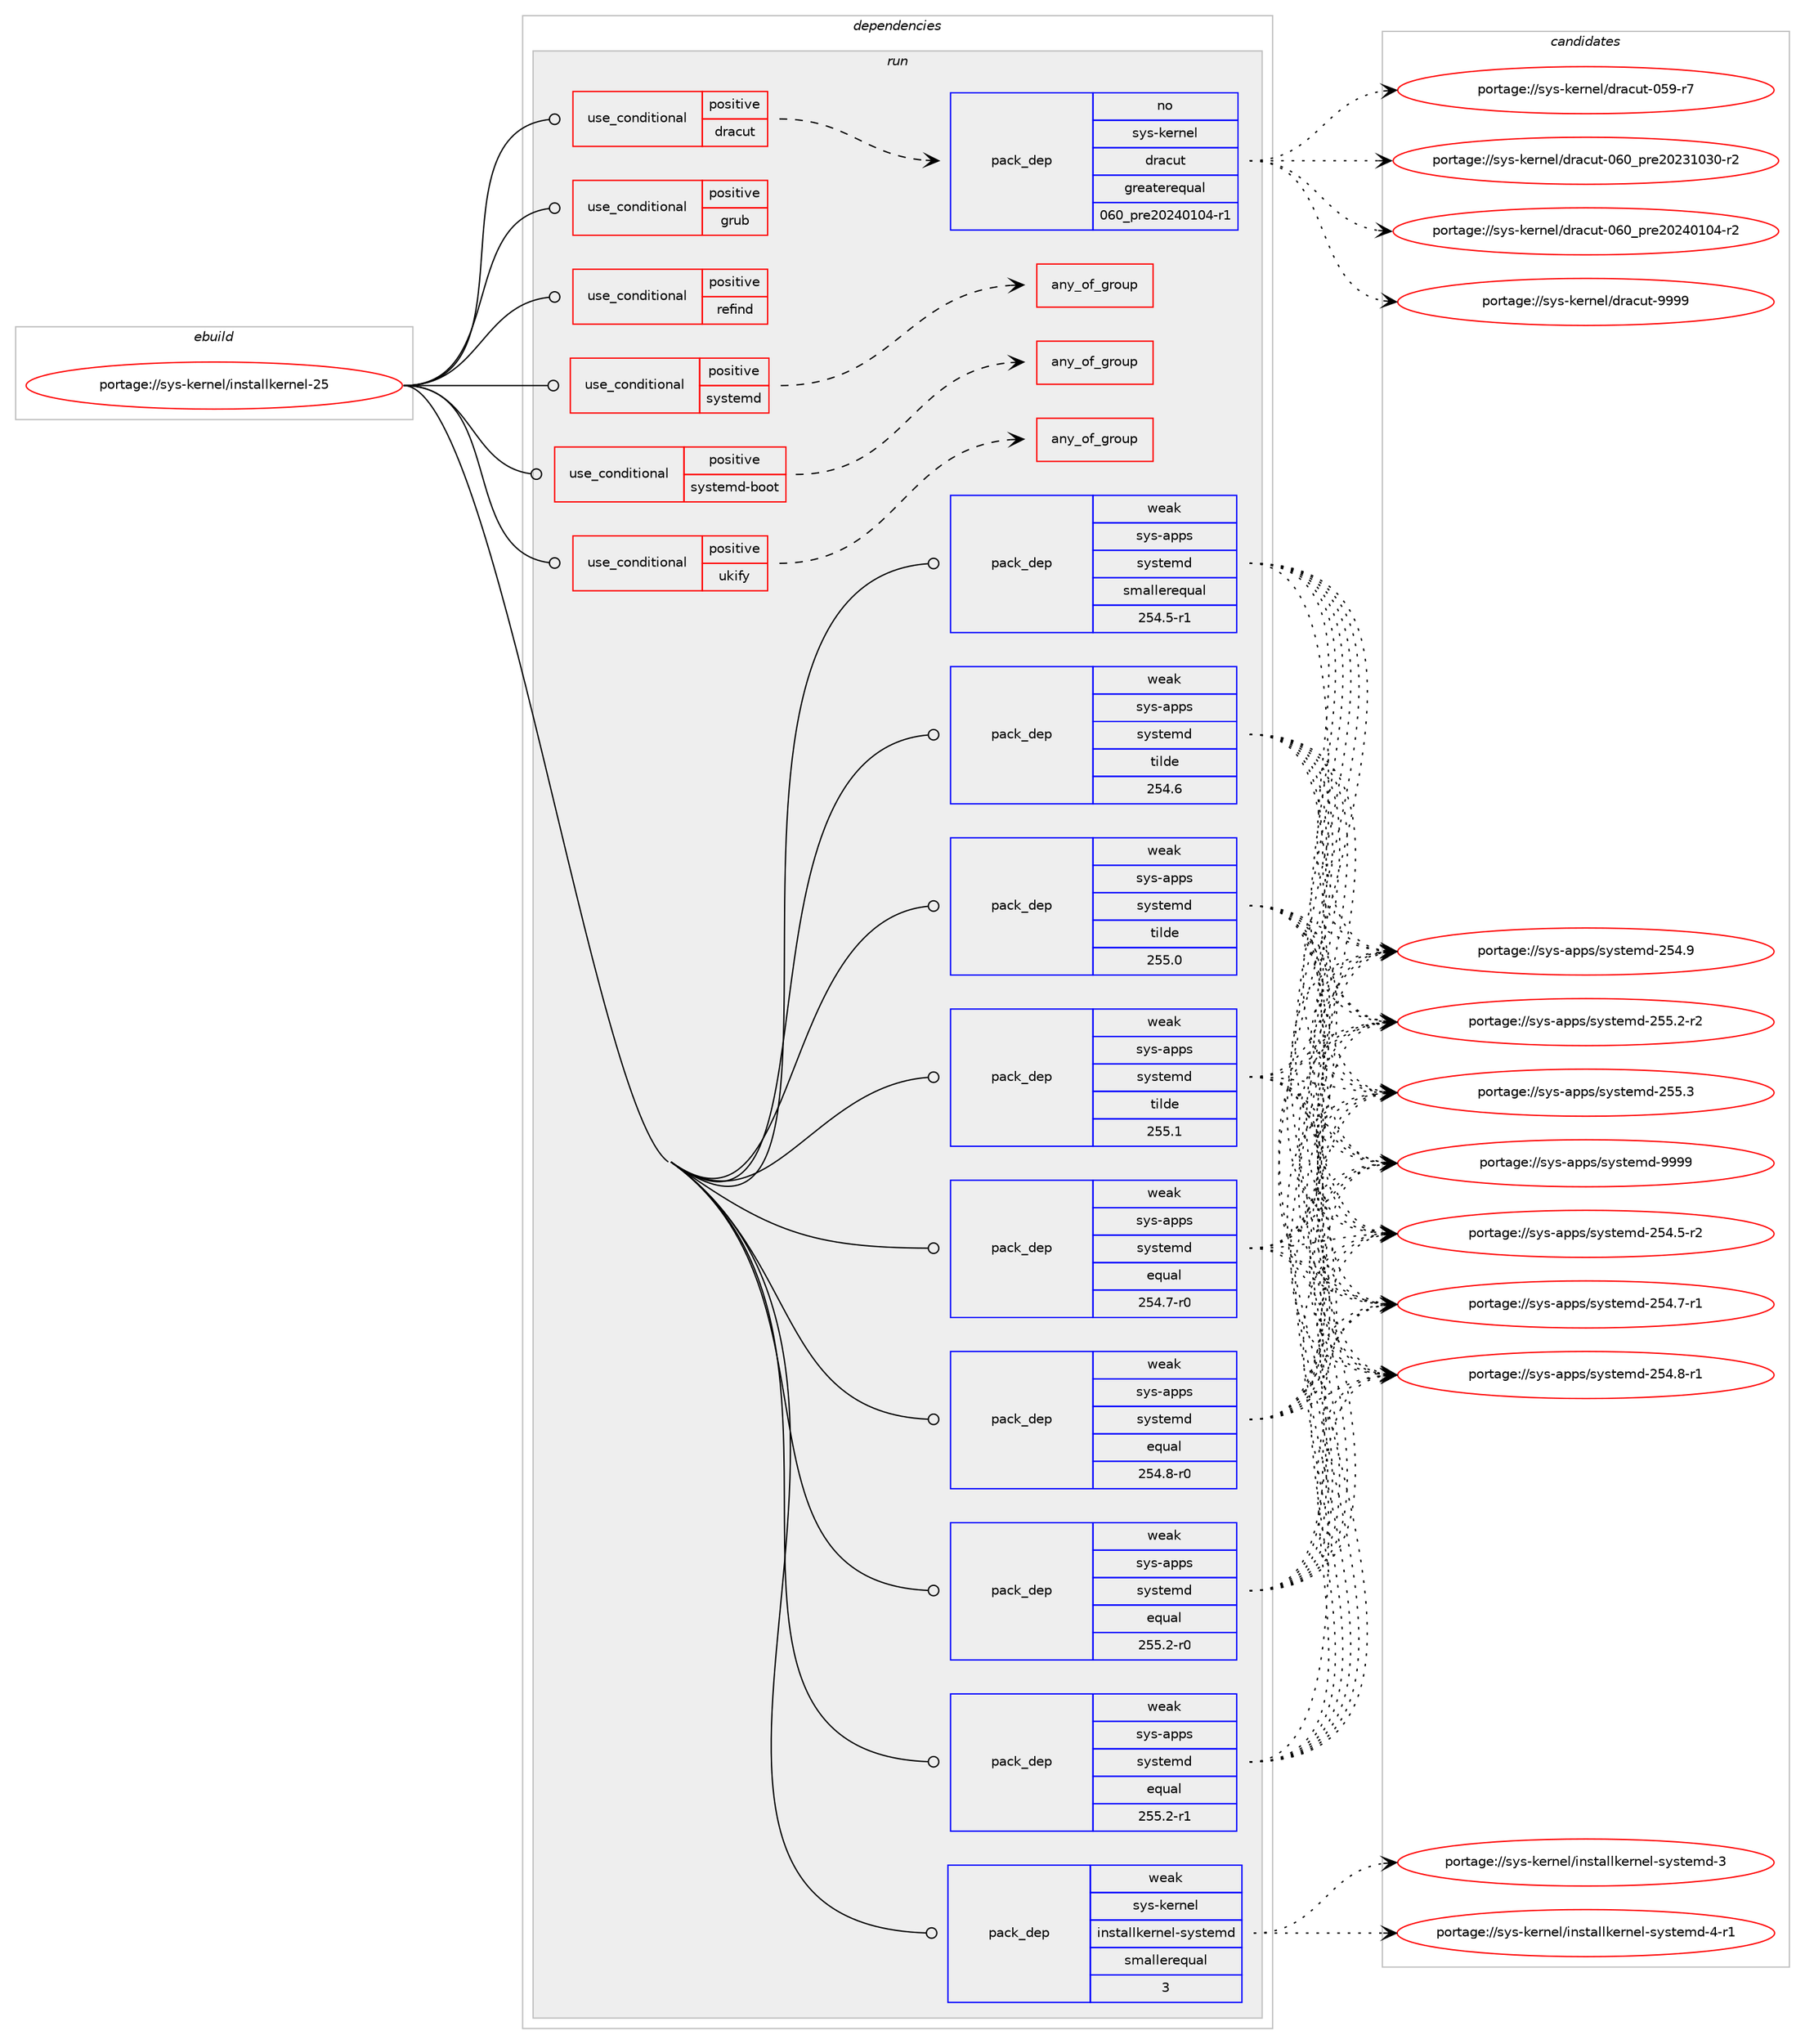 digraph prolog {

# *************
# Graph options
# *************

newrank=true;
concentrate=true;
compound=true;
graph [rankdir=LR,fontname=Helvetica,fontsize=10,ranksep=1.5];#, ranksep=2.5, nodesep=0.2];
edge  [arrowhead=vee];
node  [fontname=Helvetica,fontsize=10];

# **********
# The ebuild
# **********

subgraph cluster_leftcol {
color=gray;
rank=same;
label=<<i>ebuild</i>>;
id [label="portage://sys-kernel/installkernel-25", color=red, width=4, href="../sys-kernel/installkernel-25.svg"];
}

# ****************
# The dependencies
# ****************

subgraph cluster_midcol {
color=gray;
label=<<i>dependencies</i>>;
subgraph cluster_compile {
fillcolor="#eeeeee";
style=filled;
label=<<i>compile</i>>;
}
subgraph cluster_compileandrun {
fillcolor="#eeeeee";
style=filled;
label=<<i>compile and run</i>>;
}
subgraph cluster_run {
fillcolor="#eeeeee";
style=filled;
label=<<i>run</i>>;
subgraph cond16277 {
dependency24352 [label=<<TABLE BORDER="0" CELLBORDER="1" CELLSPACING="0" CELLPADDING="4"><TR><TD ROWSPAN="3" CELLPADDING="10">use_conditional</TD></TR><TR><TD>positive</TD></TR><TR><TD>dracut</TD></TR></TABLE>>, shape=none, color=red];
subgraph pack7878 {
dependency24353 [label=<<TABLE BORDER="0" CELLBORDER="1" CELLSPACING="0" CELLPADDING="4" WIDTH="220"><TR><TD ROWSPAN="6" CELLPADDING="30">pack_dep</TD></TR><TR><TD WIDTH="110">no</TD></TR><TR><TD>sys-kernel</TD></TR><TR><TD>dracut</TD></TR><TR><TD>greaterequal</TD></TR><TR><TD>060_pre20240104-r1</TD></TR></TABLE>>, shape=none, color=blue];
}
dependency24352:e -> dependency24353:w [weight=20,style="dashed",arrowhead="vee"];
}
id:e -> dependency24352:w [weight=20,style="solid",arrowhead="odot"];
subgraph cond16278 {
dependency24354 [label=<<TABLE BORDER="0" CELLBORDER="1" CELLSPACING="0" CELLPADDING="4"><TR><TD ROWSPAN="3" CELLPADDING="10">use_conditional</TD></TR><TR><TD>positive</TD></TR><TR><TD>grub</TD></TR></TABLE>>, shape=none, color=red];
# *** BEGIN UNKNOWN DEPENDENCY TYPE (TODO) ***
# dependency24354 -> package_dependency(portage://sys-kernel/installkernel-25,run,no,sys-boot,grub,none,[,,],[],[])
# *** END UNKNOWN DEPENDENCY TYPE (TODO) ***

}
id:e -> dependency24354:w [weight=20,style="solid",arrowhead="odot"];
subgraph cond16279 {
dependency24355 [label=<<TABLE BORDER="0" CELLBORDER="1" CELLSPACING="0" CELLPADDING="4"><TR><TD ROWSPAN="3" CELLPADDING="10">use_conditional</TD></TR><TR><TD>positive</TD></TR><TR><TD>refind</TD></TR></TABLE>>, shape=none, color=red];
# *** BEGIN UNKNOWN DEPENDENCY TYPE (TODO) ***
# dependency24355 -> package_dependency(portage://sys-kernel/installkernel-25,run,no,sys-boot,refind,none,[,,],[],[])
# *** END UNKNOWN DEPENDENCY TYPE (TODO) ***

}
id:e -> dependency24355:w [weight=20,style="solid",arrowhead="odot"];
subgraph cond16280 {
dependency24356 [label=<<TABLE BORDER="0" CELLBORDER="1" CELLSPACING="0" CELLPADDING="4"><TR><TD ROWSPAN="3" CELLPADDING="10">use_conditional</TD></TR><TR><TD>positive</TD></TR><TR><TD>systemd</TD></TR></TABLE>>, shape=none, color=red];
subgraph any195 {
dependency24357 [label=<<TABLE BORDER="0" CELLBORDER="1" CELLSPACING="0" CELLPADDING="4"><TR><TD CELLPADDING="10">any_of_group</TD></TR></TABLE>>, shape=none, color=red];# *** BEGIN UNKNOWN DEPENDENCY TYPE (TODO) ***
# dependency24357 -> package_dependency(portage://sys-kernel/installkernel-25,run,no,sys-apps,systemd,none,[,,],[],[use(enable(kernel-install),negative)])
# *** END UNKNOWN DEPENDENCY TYPE (TODO) ***

# *** BEGIN UNKNOWN DEPENDENCY TYPE (TODO) ***
# dependency24357 -> package_dependency(portage://sys-kernel/installkernel-25,run,no,sys-apps,systemd-utils,none,[,,],[],[use(enable(kernel-install),negative)])
# *** END UNKNOWN DEPENDENCY TYPE (TODO) ***

}
dependency24356:e -> dependency24357:w [weight=20,style="dashed",arrowhead="vee"];
}
id:e -> dependency24356:w [weight=20,style="solid",arrowhead="odot"];
subgraph cond16281 {
dependency24358 [label=<<TABLE BORDER="0" CELLBORDER="1" CELLSPACING="0" CELLPADDING="4"><TR><TD ROWSPAN="3" CELLPADDING="10">use_conditional</TD></TR><TR><TD>positive</TD></TR><TR><TD>systemd-boot</TD></TR></TABLE>>, shape=none, color=red];
subgraph any196 {
dependency24359 [label=<<TABLE BORDER="0" CELLBORDER="1" CELLSPACING="0" CELLPADDING="4"><TR><TD CELLPADDING="10">any_of_group</TD></TR></TABLE>>, shape=none, color=red];# *** BEGIN UNKNOWN DEPENDENCY TYPE (TODO) ***
# dependency24359 -> package_dependency(portage://sys-kernel/installkernel-25,run,no,sys-apps,systemd,none,[,,],[],[use(enable(boot),negative)])
# *** END UNKNOWN DEPENDENCY TYPE (TODO) ***

# *** BEGIN UNKNOWN DEPENDENCY TYPE (TODO) ***
# dependency24359 -> package_dependency(portage://sys-kernel/installkernel-25,run,no,sys-apps,systemd-utils,none,[,,],[],[use(enable(boot),negative)])
# *** END UNKNOWN DEPENDENCY TYPE (TODO) ***

}
dependency24358:e -> dependency24359:w [weight=20,style="dashed",arrowhead="vee"];
}
id:e -> dependency24358:w [weight=20,style="solid",arrowhead="odot"];
subgraph cond16282 {
dependency24360 [label=<<TABLE BORDER="0" CELLBORDER="1" CELLSPACING="0" CELLPADDING="4"><TR><TD ROWSPAN="3" CELLPADDING="10">use_conditional</TD></TR><TR><TD>positive</TD></TR><TR><TD>ukify</TD></TR></TABLE>>, shape=none, color=red];
subgraph any197 {
dependency24361 [label=<<TABLE BORDER="0" CELLBORDER="1" CELLSPACING="0" CELLPADDING="4"><TR><TD CELLPADDING="10">any_of_group</TD></TR></TABLE>>, shape=none, color=red];# *** BEGIN UNKNOWN DEPENDENCY TYPE (TODO) ***
# dependency24361 -> package_dependency(portage://sys-kernel/installkernel-25,run,no,sys-apps,systemd,none,[,,],[],[use(enable(ukify),negative)])
# *** END UNKNOWN DEPENDENCY TYPE (TODO) ***

# *** BEGIN UNKNOWN DEPENDENCY TYPE (TODO) ***
# dependency24361 -> package_dependency(portage://sys-kernel/installkernel-25,run,no,sys-apps,systemd-utils,none,[,,],[],[use(enable(ukify),negative)])
# *** END UNKNOWN DEPENDENCY TYPE (TODO) ***

}
dependency24360:e -> dependency24361:w [weight=20,style="dashed",arrowhead="vee"];
}
id:e -> dependency24360:w [weight=20,style="solid",arrowhead="odot"];
subgraph pack7879 {
dependency24362 [label=<<TABLE BORDER="0" CELLBORDER="1" CELLSPACING="0" CELLPADDING="4" WIDTH="220"><TR><TD ROWSPAN="6" CELLPADDING="30">pack_dep</TD></TR><TR><TD WIDTH="110">weak</TD></TR><TR><TD>sys-apps</TD></TR><TR><TD>systemd</TD></TR><TR><TD>equal</TD></TR><TR><TD>254.7-r0</TD></TR></TABLE>>, shape=none, color=blue];
}
id:e -> dependency24362:w [weight=20,style="solid",arrowhead="odot"];
subgraph pack7880 {
dependency24363 [label=<<TABLE BORDER="0" CELLBORDER="1" CELLSPACING="0" CELLPADDING="4" WIDTH="220"><TR><TD ROWSPAN="6" CELLPADDING="30">pack_dep</TD></TR><TR><TD WIDTH="110">weak</TD></TR><TR><TD>sys-apps</TD></TR><TR><TD>systemd</TD></TR><TR><TD>equal</TD></TR><TR><TD>254.8-r0</TD></TR></TABLE>>, shape=none, color=blue];
}
id:e -> dependency24363:w [weight=20,style="solid",arrowhead="odot"];
subgraph pack7881 {
dependency24364 [label=<<TABLE BORDER="0" CELLBORDER="1" CELLSPACING="0" CELLPADDING="4" WIDTH="220"><TR><TD ROWSPAN="6" CELLPADDING="30">pack_dep</TD></TR><TR><TD WIDTH="110">weak</TD></TR><TR><TD>sys-apps</TD></TR><TR><TD>systemd</TD></TR><TR><TD>equal</TD></TR><TR><TD>255.2-r0</TD></TR></TABLE>>, shape=none, color=blue];
}
id:e -> dependency24364:w [weight=20,style="solid",arrowhead="odot"];
subgraph pack7882 {
dependency24365 [label=<<TABLE BORDER="0" CELLBORDER="1" CELLSPACING="0" CELLPADDING="4" WIDTH="220"><TR><TD ROWSPAN="6" CELLPADDING="30">pack_dep</TD></TR><TR><TD WIDTH="110">weak</TD></TR><TR><TD>sys-apps</TD></TR><TR><TD>systemd</TD></TR><TR><TD>equal</TD></TR><TR><TD>255.2-r1</TD></TR></TABLE>>, shape=none, color=blue];
}
id:e -> dependency24365:w [weight=20,style="solid",arrowhead="odot"];
subgraph pack7883 {
dependency24366 [label=<<TABLE BORDER="0" CELLBORDER="1" CELLSPACING="0" CELLPADDING="4" WIDTH="220"><TR><TD ROWSPAN="6" CELLPADDING="30">pack_dep</TD></TR><TR><TD WIDTH="110">weak</TD></TR><TR><TD>sys-apps</TD></TR><TR><TD>systemd</TD></TR><TR><TD>smallerequal</TD></TR><TR><TD>254.5-r1</TD></TR></TABLE>>, shape=none, color=blue];
}
id:e -> dependency24366:w [weight=20,style="solid",arrowhead="odot"];
subgraph pack7884 {
dependency24367 [label=<<TABLE BORDER="0" CELLBORDER="1" CELLSPACING="0" CELLPADDING="4" WIDTH="220"><TR><TD ROWSPAN="6" CELLPADDING="30">pack_dep</TD></TR><TR><TD WIDTH="110">weak</TD></TR><TR><TD>sys-apps</TD></TR><TR><TD>systemd</TD></TR><TR><TD>tilde</TD></TR><TR><TD>254.6</TD></TR></TABLE>>, shape=none, color=blue];
}
id:e -> dependency24367:w [weight=20,style="solid",arrowhead="odot"];
subgraph pack7885 {
dependency24368 [label=<<TABLE BORDER="0" CELLBORDER="1" CELLSPACING="0" CELLPADDING="4" WIDTH="220"><TR><TD ROWSPAN="6" CELLPADDING="30">pack_dep</TD></TR><TR><TD WIDTH="110">weak</TD></TR><TR><TD>sys-apps</TD></TR><TR><TD>systemd</TD></TR><TR><TD>tilde</TD></TR><TR><TD>255.0</TD></TR></TABLE>>, shape=none, color=blue];
}
id:e -> dependency24368:w [weight=20,style="solid",arrowhead="odot"];
subgraph pack7886 {
dependency24369 [label=<<TABLE BORDER="0" CELLBORDER="1" CELLSPACING="0" CELLPADDING="4" WIDTH="220"><TR><TD ROWSPAN="6" CELLPADDING="30">pack_dep</TD></TR><TR><TD WIDTH="110">weak</TD></TR><TR><TD>sys-apps</TD></TR><TR><TD>systemd</TD></TR><TR><TD>tilde</TD></TR><TR><TD>255.1</TD></TR></TABLE>>, shape=none, color=blue];
}
id:e -> dependency24369:w [weight=20,style="solid",arrowhead="odot"];
subgraph pack7887 {
dependency24370 [label=<<TABLE BORDER="0" CELLBORDER="1" CELLSPACING="0" CELLPADDING="4" WIDTH="220"><TR><TD ROWSPAN="6" CELLPADDING="30">pack_dep</TD></TR><TR><TD WIDTH="110">weak</TD></TR><TR><TD>sys-kernel</TD></TR><TR><TD>installkernel-systemd</TD></TR><TR><TD>smallerequal</TD></TR><TR><TD>3</TD></TR></TABLE>>, shape=none, color=blue];
}
id:e -> dependency24370:w [weight=20,style="solid",arrowhead="odot"];
}
}

# **************
# The candidates
# **************

subgraph cluster_choices {
rank=same;
color=gray;
label=<<i>candidates</i>>;

subgraph choice7878 {
color=black;
nodesep=1;
choice11512111545107101114110101108471001149799117116454853574511455 [label="portage://sys-kernel/dracut-059-r7", color=red, width=4,href="../sys-kernel/dracut-059-r7.svg"];
choice11512111545107101114110101108471001149799117116454854489511211410150485051494851484511450 [label="portage://sys-kernel/dracut-060_pre20231030-r2", color=red, width=4,href="../sys-kernel/dracut-060_pre20231030-r2.svg"];
choice11512111545107101114110101108471001149799117116454854489511211410150485052484948524511450 [label="portage://sys-kernel/dracut-060_pre20240104-r2", color=red, width=4,href="../sys-kernel/dracut-060_pre20240104-r2.svg"];
choice115121115451071011141101011084710011497991171164557575757 [label="portage://sys-kernel/dracut-9999", color=red, width=4,href="../sys-kernel/dracut-9999.svg"];
dependency24353:e -> choice11512111545107101114110101108471001149799117116454853574511455:w [style=dotted,weight="100"];
dependency24353:e -> choice11512111545107101114110101108471001149799117116454854489511211410150485051494851484511450:w [style=dotted,weight="100"];
dependency24353:e -> choice11512111545107101114110101108471001149799117116454854489511211410150485052484948524511450:w [style=dotted,weight="100"];
dependency24353:e -> choice115121115451071011141101011084710011497991171164557575757:w [style=dotted,weight="100"];
}
subgraph choice7879 {
color=black;
nodesep=1;
choice1151211154597112112115471151211151161011091004550535246534511450 [label="portage://sys-apps/systemd-254.5-r2", color=red, width=4,href="../sys-apps/systemd-254.5-r2.svg"];
choice1151211154597112112115471151211151161011091004550535246554511449 [label="portage://sys-apps/systemd-254.7-r1", color=red, width=4,href="../sys-apps/systemd-254.7-r1.svg"];
choice1151211154597112112115471151211151161011091004550535246564511449 [label="portage://sys-apps/systemd-254.8-r1", color=red, width=4,href="../sys-apps/systemd-254.8-r1.svg"];
choice115121115459711211211547115121115116101109100455053524657 [label="portage://sys-apps/systemd-254.9", color=red, width=4,href="../sys-apps/systemd-254.9.svg"];
choice1151211154597112112115471151211151161011091004550535346504511450 [label="portage://sys-apps/systemd-255.2-r2", color=red, width=4,href="../sys-apps/systemd-255.2-r2.svg"];
choice115121115459711211211547115121115116101109100455053534651 [label="portage://sys-apps/systemd-255.3", color=red, width=4,href="../sys-apps/systemd-255.3.svg"];
choice1151211154597112112115471151211151161011091004557575757 [label="portage://sys-apps/systemd-9999", color=red, width=4,href="../sys-apps/systemd-9999.svg"];
dependency24362:e -> choice1151211154597112112115471151211151161011091004550535246534511450:w [style=dotted,weight="100"];
dependency24362:e -> choice1151211154597112112115471151211151161011091004550535246554511449:w [style=dotted,weight="100"];
dependency24362:e -> choice1151211154597112112115471151211151161011091004550535246564511449:w [style=dotted,weight="100"];
dependency24362:e -> choice115121115459711211211547115121115116101109100455053524657:w [style=dotted,weight="100"];
dependency24362:e -> choice1151211154597112112115471151211151161011091004550535346504511450:w [style=dotted,weight="100"];
dependency24362:e -> choice115121115459711211211547115121115116101109100455053534651:w [style=dotted,weight="100"];
dependency24362:e -> choice1151211154597112112115471151211151161011091004557575757:w [style=dotted,weight="100"];
}
subgraph choice7880 {
color=black;
nodesep=1;
choice1151211154597112112115471151211151161011091004550535246534511450 [label="portage://sys-apps/systemd-254.5-r2", color=red, width=4,href="../sys-apps/systemd-254.5-r2.svg"];
choice1151211154597112112115471151211151161011091004550535246554511449 [label="portage://sys-apps/systemd-254.7-r1", color=red, width=4,href="../sys-apps/systemd-254.7-r1.svg"];
choice1151211154597112112115471151211151161011091004550535246564511449 [label="portage://sys-apps/systemd-254.8-r1", color=red, width=4,href="../sys-apps/systemd-254.8-r1.svg"];
choice115121115459711211211547115121115116101109100455053524657 [label="portage://sys-apps/systemd-254.9", color=red, width=4,href="../sys-apps/systemd-254.9.svg"];
choice1151211154597112112115471151211151161011091004550535346504511450 [label="portage://sys-apps/systemd-255.2-r2", color=red, width=4,href="../sys-apps/systemd-255.2-r2.svg"];
choice115121115459711211211547115121115116101109100455053534651 [label="portage://sys-apps/systemd-255.3", color=red, width=4,href="../sys-apps/systemd-255.3.svg"];
choice1151211154597112112115471151211151161011091004557575757 [label="portage://sys-apps/systemd-9999", color=red, width=4,href="../sys-apps/systemd-9999.svg"];
dependency24363:e -> choice1151211154597112112115471151211151161011091004550535246534511450:w [style=dotted,weight="100"];
dependency24363:e -> choice1151211154597112112115471151211151161011091004550535246554511449:w [style=dotted,weight="100"];
dependency24363:e -> choice1151211154597112112115471151211151161011091004550535246564511449:w [style=dotted,weight="100"];
dependency24363:e -> choice115121115459711211211547115121115116101109100455053524657:w [style=dotted,weight="100"];
dependency24363:e -> choice1151211154597112112115471151211151161011091004550535346504511450:w [style=dotted,weight="100"];
dependency24363:e -> choice115121115459711211211547115121115116101109100455053534651:w [style=dotted,weight="100"];
dependency24363:e -> choice1151211154597112112115471151211151161011091004557575757:w [style=dotted,weight="100"];
}
subgraph choice7881 {
color=black;
nodesep=1;
choice1151211154597112112115471151211151161011091004550535246534511450 [label="portage://sys-apps/systemd-254.5-r2", color=red, width=4,href="../sys-apps/systemd-254.5-r2.svg"];
choice1151211154597112112115471151211151161011091004550535246554511449 [label="portage://sys-apps/systemd-254.7-r1", color=red, width=4,href="../sys-apps/systemd-254.7-r1.svg"];
choice1151211154597112112115471151211151161011091004550535246564511449 [label="portage://sys-apps/systemd-254.8-r1", color=red, width=4,href="../sys-apps/systemd-254.8-r1.svg"];
choice115121115459711211211547115121115116101109100455053524657 [label="portage://sys-apps/systemd-254.9", color=red, width=4,href="../sys-apps/systemd-254.9.svg"];
choice1151211154597112112115471151211151161011091004550535346504511450 [label="portage://sys-apps/systemd-255.2-r2", color=red, width=4,href="../sys-apps/systemd-255.2-r2.svg"];
choice115121115459711211211547115121115116101109100455053534651 [label="portage://sys-apps/systemd-255.3", color=red, width=4,href="../sys-apps/systemd-255.3.svg"];
choice1151211154597112112115471151211151161011091004557575757 [label="portage://sys-apps/systemd-9999", color=red, width=4,href="../sys-apps/systemd-9999.svg"];
dependency24364:e -> choice1151211154597112112115471151211151161011091004550535246534511450:w [style=dotted,weight="100"];
dependency24364:e -> choice1151211154597112112115471151211151161011091004550535246554511449:w [style=dotted,weight="100"];
dependency24364:e -> choice1151211154597112112115471151211151161011091004550535246564511449:w [style=dotted,weight="100"];
dependency24364:e -> choice115121115459711211211547115121115116101109100455053524657:w [style=dotted,weight="100"];
dependency24364:e -> choice1151211154597112112115471151211151161011091004550535346504511450:w [style=dotted,weight="100"];
dependency24364:e -> choice115121115459711211211547115121115116101109100455053534651:w [style=dotted,weight="100"];
dependency24364:e -> choice1151211154597112112115471151211151161011091004557575757:w [style=dotted,weight="100"];
}
subgraph choice7882 {
color=black;
nodesep=1;
choice1151211154597112112115471151211151161011091004550535246534511450 [label="portage://sys-apps/systemd-254.5-r2", color=red, width=4,href="../sys-apps/systemd-254.5-r2.svg"];
choice1151211154597112112115471151211151161011091004550535246554511449 [label="portage://sys-apps/systemd-254.7-r1", color=red, width=4,href="../sys-apps/systemd-254.7-r1.svg"];
choice1151211154597112112115471151211151161011091004550535246564511449 [label="portage://sys-apps/systemd-254.8-r1", color=red, width=4,href="../sys-apps/systemd-254.8-r1.svg"];
choice115121115459711211211547115121115116101109100455053524657 [label="portage://sys-apps/systemd-254.9", color=red, width=4,href="../sys-apps/systemd-254.9.svg"];
choice1151211154597112112115471151211151161011091004550535346504511450 [label="portage://sys-apps/systemd-255.2-r2", color=red, width=4,href="../sys-apps/systemd-255.2-r2.svg"];
choice115121115459711211211547115121115116101109100455053534651 [label="portage://sys-apps/systemd-255.3", color=red, width=4,href="../sys-apps/systemd-255.3.svg"];
choice1151211154597112112115471151211151161011091004557575757 [label="portage://sys-apps/systemd-9999", color=red, width=4,href="../sys-apps/systemd-9999.svg"];
dependency24365:e -> choice1151211154597112112115471151211151161011091004550535246534511450:w [style=dotted,weight="100"];
dependency24365:e -> choice1151211154597112112115471151211151161011091004550535246554511449:w [style=dotted,weight="100"];
dependency24365:e -> choice1151211154597112112115471151211151161011091004550535246564511449:w [style=dotted,weight="100"];
dependency24365:e -> choice115121115459711211211547115121115116101109100455053524657:w [style=dotted,weight="100"];
dependency24365:e -> choice1151211154597112112115471151211151161011091004550535346504511450:w [style=dotted,weight="100"];
dependency24365:e -> choice115121115459711211211547115121115116101109100455053534651:w [style=dotted,weight="100"];
dependency24365:e -> choice1151211154597112112115471151211151161011091004557575757:w [style=dotted,weight="100"];
}
subgraph choice7883 {
color=black;
nodesep=1;
choice1151211154597112112115471151211151161011091004550535246534511450 [label="portage://sys-apps/systemd-254.5-r2", color=red, width=4,href="../sys-apps/systemd-254.5-r2.svg"];
choice1151211154597112112115471151211151161011091004550535246554511449 [label="portage://sys-apps/systemd-254.7-r1", color=red, width=4,href="../sys-apps/systemd-254.7-r1.svg"];
choice1151211154597112112115471151211151161011091004550535246564511449 [label="portage://sys-apps/systemd-254.8-r1", color=red, width=4,href="../sys-apps/systemd-254.8-r1.svg"];
choice115121115459711211211547115121115116101109100455053524657 [label="portage://sys-apps/systemd-254.9", color=red, width=4,href="../sys-apps/systemd-254.9.svg"];
choice1151211154597112112115471151211151161011091004550535346504511450 [label="portage://sys-apps/systemd-255.2-r2", color=red, width=4,href="../sys-apps/systemd-255.2-r2.svg"];
choice115121115459711211211547115121115116101109100455053534651 [label="portage://sys-apps/systemd-255.3", color=red, width=4,href="../sys-apps/systemd-255.3.svg"];
choice1151211154597112112115471151211151161011091004557575757 [label="portage://sys-apps/systemd-9999", color=red, width=4,href="../sys-apps/systemd-9999.svg"];
dependency24366:e -> choice1151211154597112112115471151211151161011091004550535246534511450:w [style=dotted,weight="100"];
dependency24366:e -> choice1151211154597112112115471151211151161011091004550535246554511449:w [style=dotted,weight="100"];
dependency24366:e -> choice1151211154597112112115471151211151161011091004550535246564511449:w [style=dotted,weight="100"];
dependency24366:e -> choice115121115459711211211547115121115116101109100455053524657:w [style=dotted,weight="100"];
dependency24366:e -> choice1151211154597112112115471151211151161011091004550535346504511450:w [style=dotted,weight="100"];
dependency24366:e -> choice115121115459711211211547115121115116101109100455053534651:w [style=dotted,weight="100"];
dependency24366:e -> choice1151211154597112112115471151211151161011091004557575757:w [style=dotted,weight="100"];
}
subgraph choice7884 {
color=black;
nodesep=1;
choice1151211154597112112115471151211151161011091004550535246534511450 [label="portage://sys-apps/systemd-254.5-r2", color=red, width=4,href="../sys-apps/systemd-254.5-r2.svg"];
choice1151211154597112112115471151211151161011091004550535246554511449 [label="portage://sys-apps/systemd-254.7-r1", color=red, width=4,href="../sys-apps/systemd-254.7-r1.svg"];
choice1151211154597112112115471151211151161011091004550535246564511449 [label="portage://sys-apps/systemd-254.8-r1", color=red, width=4,href="../sys-apps/systemd-254.8-r1.svg"];
choice115121115459711211211547115121115116101109100455053524657 [label="portage://sys-apps/systemd-254.9", color=red, width=4,href="../sys-apps/systemd-254.9.svg"];
choice1151211154597112112115471151211151161011091004550535346504511450 [label="portage://sys-apps/systemd-255.2-r2", color=red, width=4,href="../sys-apps/systemd-255.2-r2.svg"];
choice115121115459711211211547115121115116101109100455053534651 [label="portage://sys-apps/systemd-255.3", color=red, width=4,href="../sys-apps/systemd-255.3.svg"];
choice1151211154597112112115471151211151161011091004557575757 [label="portage://sys-apps/systemd-9999", color=red, width=4,href="../sys-apps/systemd-9999.svg"];
dependency24367:e -> choice1151211154597112112115471151211151161011091004550535246534511450:w [style=dotted,weight="100"];
dependency24367:e -> choice1151211154597112112115471151211151161011091004550535246554511449:w [style=dotted,weight="100"];
dependency24367:e -> choice1151211154597112112115471151211151161011091004550535246564511449:w [style=dotted,weight="100"];
dependency24367:e -> choice115121115459711211211547115121115116101109100455053524657:w [style=dotted,weight="100"];
dependency24367:e -> choice1151211154597112112115471151211151161011091004550535346504511450:w [style=dotted,weight="100"];
dependency24367:e -> choice115121115459711211211547115121115116101109100455053534651:w [style=dotted,weight="100"];
dependency24367:e -> choice1151211154597112112115471151211151161011091004557575757:w [style=dotted,weight="100"];
}
subgraph choice7885 {
color=black;
nodesep=1;
choice1151211154597112112115471151211151161011091004550535246534511450 [label="portage://sys-apps/systemd-254.5-r2", color=red, width=4,href="../sys-apps/systemd-254.5-r2.svg"];
choice1151211154597112112115471151211151161011091004550535246554511449 [label="portage://sys-apps/systemd-254.7-r1", color=red, width=4,href="../sys-apps/systemd-254.7-r1.svg"];
choice1151211154597112112115471151211151161011091004550535246564511449 [label="portage://sys-apps/systemd-254.8-r1", color=red, width=4,href="../sys-apps/systemd-254.8-r1.svg"];
choice115121115459711211211547115121115116101109100455053524657 [label="portage://sys-apps/systemd-254.9", color=red, width=4,href="../sys-apps/systemd-254.9.svg"];
choice1151211154597112112115471151211151161011091004550535346504511450 [label="portage://sys-apps/systemd-255.2-r2", color=red, width=4,href="../sys-apps/systemd-255.2-r2.svg"];
choice115121115459711211211547115121115116101109100455053534651 [label="portage://sys-apps/systemd-255.3", color=red, width=4,href="../sys-apps/systemd-255.3.svg"];
choice1151211154597112112115471151211151161011091004557575757 [label="portage://sys-apps/systemd-9999", color=red, width=4,href="../sys-apps/systemd-9999.svg"];
dependency24368:e -> choice1151211154597112112115471151211151161011091004550535246534511450:w [style=dotted,weight="100"];
dependency24368:e -> choice1151211154597112112115471151211151161011091004550535246554511449:w [style=dotted,weight="100"];
dependency24368:e -> choice1151211154597112112115471151211151161011091004550535246564511449:w [style=dotted,weight="100"];
dependency24368:e -> choice115121115459711211211547115121115116101109100455053524657:w [style=dotted,weight="100"];
dependency24368:e -> choice1151211154597112112115471151211151161011091004550535346504511450:w [style=dotted,weight="100"];
dependency24368:e -> choice115121115459711211211547115121115116101109100455053534651:w [style=dotted,weight="100"];
dependency24368:e -> choice1151211154597112112115471151211151161011091004557575757:w [style=dotted,weight="100"];
}
subgraph choice7886 {
color=black;
nodesep=1;
choice1151211154597112112115471151211151161011091004550535246534511450 [label="portage://sys-apps/systemd-254.5-r2", color=red, width=4,href="../sys-apps/systemd-254.5-r2.svg"];
choice1151211154597112112115471151211151161011091004550535246554511449 [label="portage://sys-apps/systemd-254.7-r1", color=red, width=4,href="../sys-apps/systemd-254.7-r1.svg"];
choice1151211154597112112115471151211151161011091004550535246564511449 [label="portage://sys-apps/systemd-254.8-r1", color=red, width=4,href="../sys-apps/systemd-254.8-r1.svg"];
choice115121115459711211211547115121115116101109100455053524657 [label="portage://sys-apps/systemd-254.9", color=red, width=4,href="../sys-apps/systemd-254.9.svg"];
choice1151211154597112112115471151211151161011091004550535346504511450 [label="portage://sys-apps/systemd-255.2-r2", color=red, width=4,href="../sys-apps/systemd-255.2-r2.svg"];
choice115121115459711211211547115121115116101109100455053534651 [label="portage://sys-apps/systemd-255.3", color=red, width=4,href="../sys-apps/systemd-255.3.svg"];
choice1151211154597112112115471151211151161011091004557575757 [label="portage://sys-apps/systemd-9999", color=red, width=4,href="../sys-apps/systemd-9999.svg"];
dependency24369:e -> choice1151211154597112112115471151211151161011091004550535246534511450:w [style=dotted,weight="100"];
dependency24369:e -> choice1151211154597112112115471151211151161011091004550535246554511449:w [style=dotted,weight="100"];
dependency24369:e -> choice1151211154597112112115471151211151161011091004550535246564511449:w [style=dotted,weight="100"];
dependency24369:e -> choice115121115459711211211547115121115116101109100455053524657:w [style=dotted,weight="100"];
dependency24369:e -> choice1151211154597112112115471151211151161011091004550535346504511450:w [style=dotted,weight="100"];
dependency24369:e -> choice115121115459711211211547115121115116101109100455053534651:w [style=dotted,weight="100"];
dependency24369:e -> choice1151211154597112112115471151211151161011091004557575757:w [style=dotted,weight="100"];
}
subgraph choice7887 {
color=black;
nodesep=1;
choice115121115451071011141101011084710511011511697108108107101114110101108451151211151161011091004551 [label="portage://sys-kernel/installkernel-systemd-3", color=red, width=4,href="../sys-kernel/installkernel-systemd-3.svg"];
choice1151211154510710111411010110847105110115116971081081071011141101011084511512111511610110910045524511449 [label="portage://sys-kernel/installkernel-systemd-4-r1", color=red, width=4,href="../sys-kernel/installkernel-systemd-4-r1.svg"];
dependency24370:e -> choice115121115451071011141101011084710511011511697108108107101114110101108451151211151161011091004551:w [style=dotted,weight="100"];
dependency24370:e -> choice1151211154510710111411010110847105110115116971081081071011141101011084511512111511610110910045524511449:w [style=dotted,weight="100"];
}
}

}
